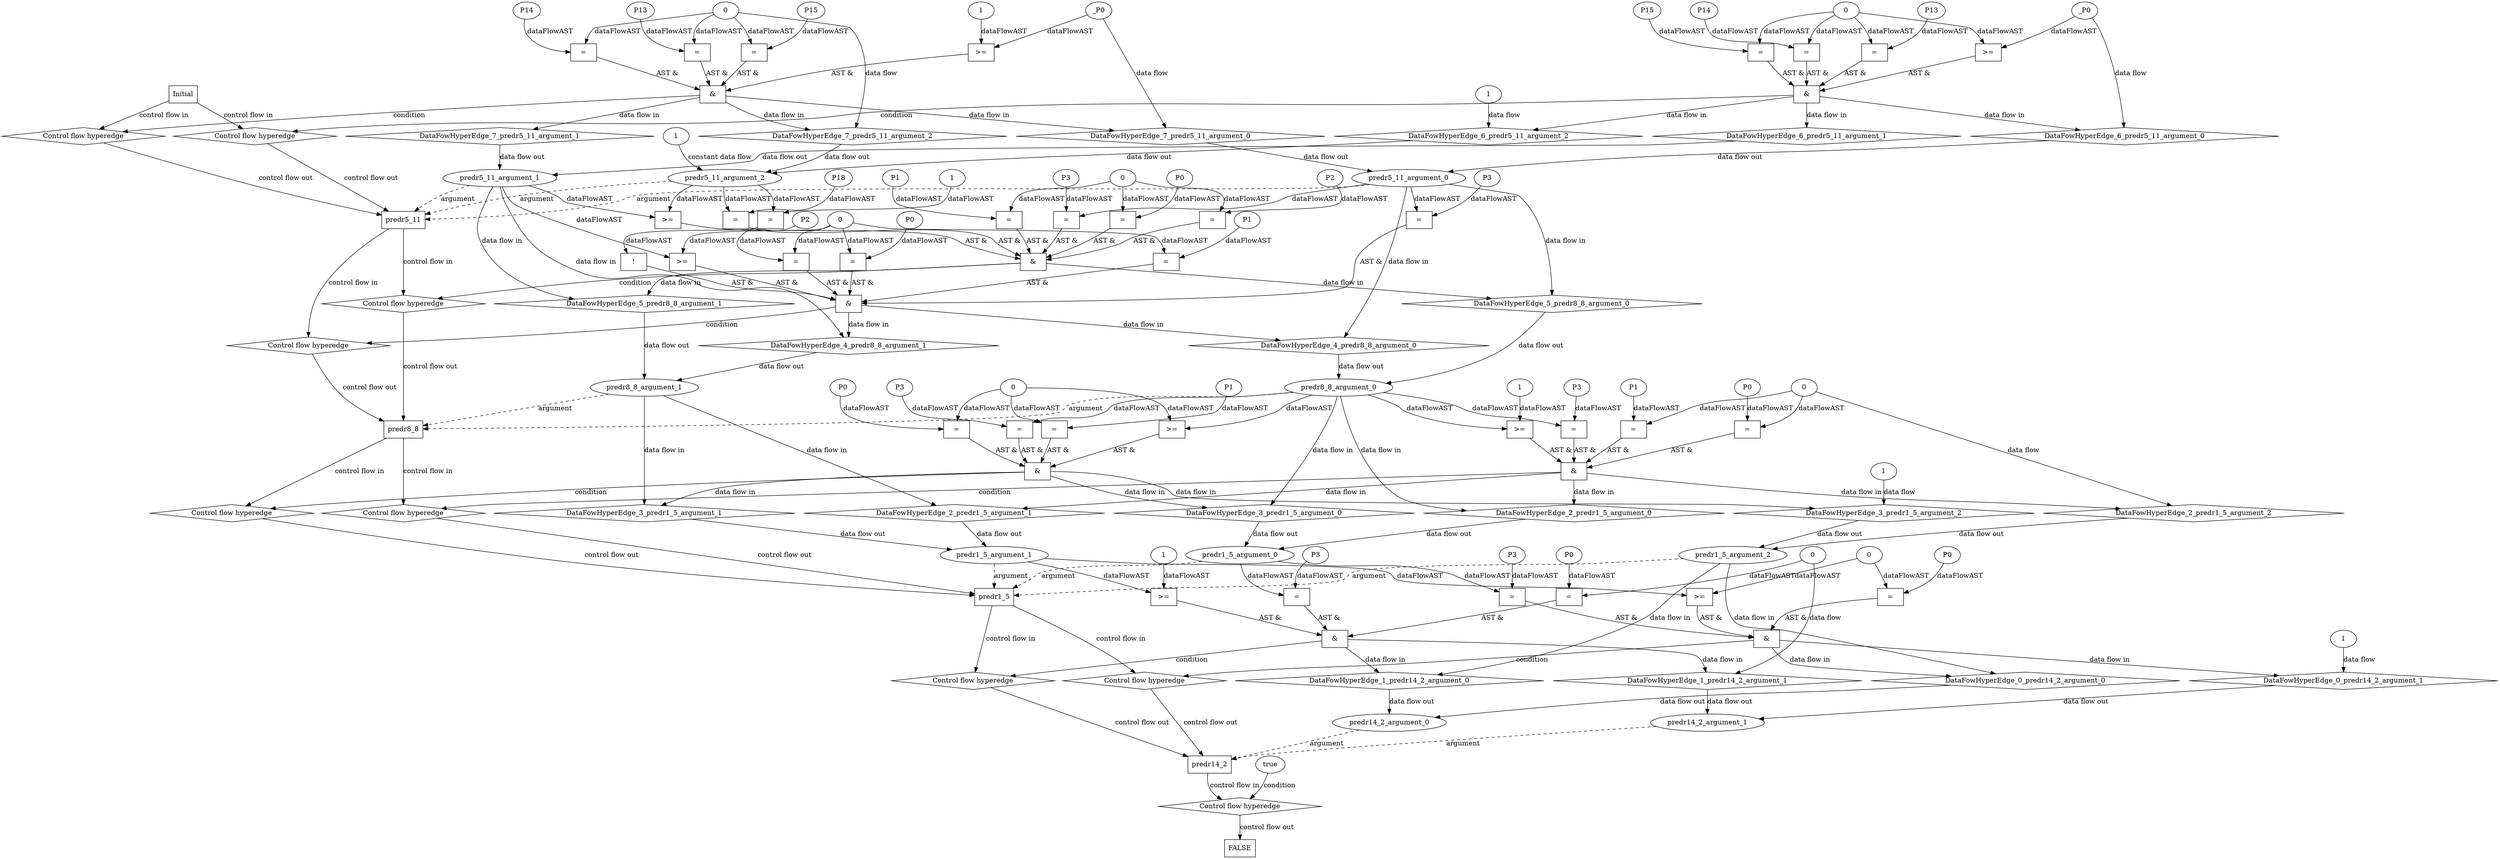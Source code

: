 digraph dag {
"predr14_2" [label="predr14_2" nodeName="predr14_2" class=cfn  shape="rect"];
"predr1_5" [label="predr1_5" nodeName="predr1_5" class=cfn  shape="rect"];
"predr5_11" [label="predr5_11" nodeName="predr5_11" class=cfn  shape="rect"];
"predr8_8" [label="predr8_8" nodeName="predr8_8" class=cfn  shape="rect"];
FALSE [label="FALSE" nodeName=FALSE class=cfn  shape="rect"];
Initial [label="Initial" nodeName=Initial class=cfn  shape="rect"];
ControlFowHyperEdge_0 [label="Control flow hyperedge" nodeName=ControlFowHyperEdge_0 class=controlFlowHyperEdge shape="diamond"];
"predr1_5" -> ControlFowHyperEdge_0 [label="control flow in"]
ControlFowHyperEdge_0 -> "predr14_2" [label="control flow out"]
ControlFowHyperEdge_1 [label="Control flow hyperedge" nodeName=ControlFowHyperEdge_1 class=controlFlowHyperEdge shape="diamond"];
"predr1_5" -> ControlFowHyperEdge_1 [label="control flow in"]
ControlFowHyperEdge_1 -> "predr14_2" [label="control flow out"]
ControlFowHyperEdge_2 [label="Control flow hyperedge" nodeName=ControlFowHyperEdge_2 class=controlFlowHyperEdge shape="diamond"];
"predr8_8" -> ControlFowHyperEdge_2 [label="control flow in"]
ControlFowHyperEdge_2 -> "predr1_5" [label="control flow out"]
ControlFowHyperEdge_3 [label="Control flow hyperedge" nodeName=ControlFowHyperEdge_3 class=controlFlowHyperEdge shape="diamond"];
"predr8_8" -> ControlFowHyperEdge_3 [label="control flow in"]
ControlFowHyperEdge_3 -> "predr1_5" [label="control flow out"]
ControlFowHyperEdge_4 [label="Control flow hyperedge" nodeName=ControlFowHyperEdge_4 class=controlFlowHyperEdge shape="diamond"];
"predr5_11" -> ControlFowHyperEdge_4 [label="control flow in"]
ControlFowHyperEdge_4 -> "predr8_8" [label="control flow out"]
ControlFowHyperEdge_5 [label="Control flow hyperedge" nodeName=ControlFowHyperEdge_5 class=controlFlowHyperEdge shape="diamond"];
"predr5_11" -> ControlFowHyperEdge_5 [label="control flow in"]
ControlFowHyperEdge_5 -> "predr8_8" [label="control flow out"]
ControlFowHyperEdge_6 [label="Control flow hyperedge" nodeName=ControlFowHyperEdge_6 class=controlFlowHyperEdge shape="diamond"];
"Initial" -> ControlFowHyperEdge_6 [label="control flow in"]
ControlFowHyperEdge_6 -> "predr5_11" [label="control flow out"]
ControlFowHyperEdge_7 [label="Control flow hyperedge" nodeName=ControlFowHyperEdge_7 class=controlFlowHyperEdge shape="diamond"];
"Initial" -> ControlFowHyperEdge_7 [label="control flow in"]
ControlFowHyperEdge_7 -> "predr5_11" [label="control flow out"]
ControlFowHyperEdge_8 [label="Control flow hyperedge" nodeName=ControlFowHyperEdge_8 class=controlFlowHyperEdge shape="diamond"];
"predr14_2" -> ControlFowHyperEdge_8 [label="control flow in"]
ControlFowHyperEdge_8 -> "FALSE" [label="control flow out"]
"predr14_2_argument_0" [label="predr14_2_argument_0" nodeName=argument0 class=argument  head="predr14_2" shape="oval"];
"predr14_2_argument_0" -> "predr14_2"[label="argument" style="dashed"]
"predr14_2_argument_1" [label="predr14_2_argument_1" nodeName=argument1 class=argument  head="predr14_2" shape="oval"];
"predr14_2_argument_1" -> "predr14_2"[label="argument" style="dashed"]
"predr1_5_argument_0" [label="predr1_5_argument_0" nodeName=argument0 class=argument  head="predr1_5" shape="oval"];
"predr1_5_argument_0" -> "predr1_5"[label="argument" style="dashed"]
"predr1_5_argument_1" [label="predr1_5_argument_1" nodeName=argument1 class=argument  head="predr1_5" shape="oval"];
"predr1_5_argument_1" -> "predr1_5"[label="argument" style="dashed"]
"predr1_5_argument_2" [label="predr1_5_argument_2" nodeName=argument2 class=argument  head="predr1_5" shape="oval"];
"predr1_5_argument_2" -> "predr1_5"[label="argument" style="dashed"]
"predr8_8_argument_0" [label="predr8_8_argument_0" nodeName=argument0 class=argument  head="predr8_8" shape="oval"];
"predr8_8_argument_0" -> "predr8_8"[label="argument" style="dashed"]
"predr8_8_argument_1" [label="predr8_8_argument_1" nodeName=argument1 class=argument  head="predr8_8" shape="oval"];
"predr8_8_argument_1" -> "predr8_8"[label="argument" style="dashed"]
"predr5_11_argument_0" [label="predr5_11_argument_0" nodeName=argument0 class=argument  head="predr5_11" shape="oval"];
"predr5_11_argument_0" -> "predr5_11"[label="argument" style="dashed"]
"predr5_11_argument_1" [label="predr5_11_argument_1" nodeName=argument1 class=argument  head="predr5_11" shape="oval"];
"predr5_11_argument_1" -> "predr5_11"[label="argument" style="dashed"]
"predr5_11_argument_2" [label="predr5_11_argument_2" nodeName=argument2 class=argument  head="predr5_11" shape="oval"];
"predr5_11_argument_2" -> "predr5_11"[label="argument" style="dashed"]

"xxxpredr14_2___predr1_5_0xxx_and" [label="&" nodeName="xxxpredr14_2___predr1_5_0xxx_and" class=Operator shape="rect"];
"xxxpredr14_2___predr1_5_0xxxguard_0_node_0" [label=">=" nodeName="xxxpredr14_2___predr1_5_0xxxguard_0_node_0" class=Operator  shape="rect"];
"xxxpredr14_2___predr1_5_0xxxguard_0_node_1" [label="0" nodeName="xxxpredr14_2___predr1_5_0xxxguard_0_node_1" class=Literal ];
"xxxpredr14_2___predr1_5_0xxxguard_0_node_1" -> "xxxpredr14_2___predr1_5_0xxxguard_0_node_0"[label="dataFlowAST"]
"predr1_5_argument_1" -> "xxxpredr14_2___predr1_5_0xxxguard_0_node_0"[label="dataFlowAST"]

"xxxpredr14_2___predr1_5_0xxxguard_0_node_0" -> "xxxpredr14_2___predr1_5_0xxx_and" [label="AST &"];
"xxxpredr14_2___predr1_5_0xxxguard1_node_0" [label="=" nodeName="xxxpredr14_2___predr1_5_0xxxguard1_node_0" class=Operator  shape="rect"];
"xxxpredr14_2___predr1_5_0xxxguard1_node_1" [label="P3" nodeName="xxxpredr14_2___predr1_5_0xxxguard1_node_1" class=Constant ];
"xxxpredr14_2___predr1_5_0xxxguard1_node_1" -> "xxxpredr14_2___predr1_5_0xxxguard1_node_0"[label="dataFlowAST"]
"predr1_5_argument_0" -> "xxxpredr14_2___predr1_5_0xxxguard1_node_0"[label="dataFlowAST"]

"xxxpredr14_2___predr1_5_0xxxguard1_node_0" -> "xxxpredr14_2___predr1_5_0xxx_and" [label="AST &"];
"xxxpredr14_2___predr1_5_0xxxguard2_node_0" [label="=" nodeName="xxxpredr14_2___predr1_5_0xxxguard2_node_0" class=Operator  shape="rect"];
"xxxpredr14_2___predr1_5_0xxxguard2_node_1" [label="P0" nodeName="xxxpredr14_2___predr1_5_0xxxguard2_node_1" class=Constant ];
"xxxpredr14_2___predr1_5_0xxxguard2_node_1" -> "xxxpredr14_2___predr1_5_0xxxguard2_node_0"[label="dataFlowAST"]
"xxxpredr14_2___predr1_5_0xxxguard_0_node_1" -> "xxxpredr14_2___predr1_5_0xxxguard2_node_0"[label="dataFlowAST"]

"xxxpredr14_2___predr1_5_0xxxguard2_node_0" -> "xxxpredr14_2___predr1_5_0xxx_and" [label="AST &"];
"xxxpredr14_2___predr1_5_0xxx_and" -> "ControlFowHyperEdge_0" [label="condition"];
"xxxpredr14_2___predr1_5_0xxxdataFlow_0_node_0" [label="1" nodeName="xxxpredr14_2___predr1_5_0xxxdataFlow_0_node_0" class=Literal ];

"xxxpredr14_2___predr1_5_0xxxdataFlow_0_node_0" -> "DataFowHyperEdge_0_predr14_2_argument_1" [label="data flow"];
"xxxpredr14_2___predr1_5_1xxx_and" [label="&" nodeName="xxxpredr14_2___predr1_5_1xxx_and" class=Operator shape="rect"];
"xxxpredr14_2___predr1_5_1xxxguard_0_node_0" [label=">=" nodeName="xxxpredr14_2___predr1_5_1xxxguard_0_node_0" class=Operator  shape="rect"];
"xxxpredr14_2___predr1_5_1xxxguard_0_node_2" [label="1" nodeName="xxxpredr14_2___predr1_5_1xxxguard_0_node_2" class=Literal ];
"predr1_5_argument_1" -> "xxxpredr14_2___predr1_5_1xxxguard_0_node_0"[label="dataFlowAST"]
"xxxpredr14_2___predr1_5_1xxxguard_0_node_2" -> "xxxpredr14_2___predr1_5_1xxxguard_0_node_0"[label="dataFlowAST"]

"xxxpredr14_2___predr1_5_1xxxguard_0_node_0" -> "xxxpredr14_2___predr1_5_1xxx_and" [label="AST &"];
"xxxpredr14_2___predr1_5_1xxxguard1_node_0" [label="=" nodeName="xxxpredr14_2___predr1_5_1xxxguard1_node_0" class=Operator  shape="rect"];
"xxxpredr14_2___predr1_5_1xxxguard1_node_1" [label="P3" nodeName="xxxpredr14_2___predr1_5_1xxxguard1_node_1" class=Constant ];
"xxxpredr14_2___predr1_5_1xxxguard1_node_1" -> "xxxpredr14_2___predr1_5_1xxxguard1_node_0"[label="dataFlowAST"]
"predr1_5_argument_0" -> "xxxpredr14_2___predr1_5_1xxxguard1_node_0"[label="dataFlowAST"]

"xxxpredr14_2___predr1_5_1xxxguard1_node_0" -> "xxxpredr14_2___predr1_5_1xxx_and" [label="AST &"];
"xxxpredr14_2___predr1_5_1xxxguard2_node_0" [label="=" nodeName="xxxpredr14_2___predr1_5_1xxxguard2_node_0" class=Operator  shape="rect"];
"xxxpredr14_2___predr1_5_1xxxguard2_node_1" [label="P0" nodeName="xxxpredr14_2___predr1_5_1xxxguard2_node_1" class=Constant ];
"xxxpredr14_2___predr1_5_1xxxguard2_node_1" -> "xxxpredr14_2___predr1_5_1xxxguard2_node_0"[label="dataFlowAST"]
"xxxpredr14_2___predr1_5_1xxxdataFlow_0_node_0" -> "xxxpredr14_2___predr1_5_1xxxguard2_node_0"[label="dataFlowAST"]

"xxxpredr14_2___predr1_5_1xxxguard2_node_0" -> "xxxpredr14_2___predr1_5_1xxx_and" [label="AST &"];
"xxxpredr14_2___predr1_5_1xxx_and" -> "ControlFowHyperEdge_1" [label="condition"];
"xxxpredr14_2___predr1_5_1xxxdataFlow_0_node_0" [label="0" nodeName="xxxpredr14_2___predr1_5_1xxxdataFlow_0_node_0" class=Literal ];

"xxxpredr14_2___predr1_5_1xxxdataFlow_0_node_0" -> "DataFowHyperEdge_1_predr14_2_argument_1" [label="data flow"];
"xxxpredr1_5___predr8_8_2xxx_and" [label="&" nodeName="xxxpredr1_5___predr8_8_2xxx_and" class=Operator shape="rect"];
"xxxpredr1_5___predr8_8_2xxxguard_0_node_0" [label=">=" nodeName="xxxpredr1_5___predr8_8_2xxxguard_0_node_0" class=Operator  shape="rect"];
"xxxpredr1_5___predr8_8_2xxxguard_0_node_2" [label="1" nodeName="xxxpredr1_5___predr8_8_2xxxguard_0_node_2" class=Literal ];
"predr8_8_argument_0" -> "xxxpredr1_5___predr8_8_2xxxguard_0_node_0"[label="dataFlowAST"]
"xxxpredr1_5___predr8_8_2xxxguard_0_node_2" -> "xxxpredr1_5___predr8_8_2xxxguard_0_node_0"[label="dataFlowAST"]

"xxxpredr1_5___predr8_8_2xxxguard_0_node_0" -> "xxxpredr1_5___predr8_8_2xxx_and" [label="AST &"];
"xxxpredr1_5___predr8_8_2xxxguard1_node_0" [label="=" nodeName="xxxpredr1_5___predr8_8_2xxxguard1_node_0" class=Operator  shape="rect"];
"xxxpredr1_5___predr8_8_2xxxguard1_node_1" [label="P3" nodeName="xxxpredr1_5___predr8_8_2xxxguard1_node_1" class=Constant ];
"xxxpredr1_5___predr8_8_2xxxguard1_node_1" -> "xxxpredr1_5___predr8_8_2xxxguard1_node_0"[label="dataFlowAST"]
"predr8_8_argument_0" -> "xxxpredr1_5___predr8_8_2xxxguard1_node_0"[label="dataFlowAST"]

"xxxpredr1_5___predr8_8_2xxxguard1_node_0" -> "xxxpredr1_5___predr8_8_2xxx_and" [label="AST &"];
"xxxpredr1_5___predr8_8_2xxxguard2_node_0" [label="=" nodeName="xxxpredr1_5___predr8_8_2xxxguard2_node_0" class=Operator  shape="rect"];
"xxxpredr1_5___predr8_8_2xxxguard2_node_1" [label="P1" nodeName="xxxpredr1_5___predr8_8_2xxxguard2_node_1" class=Constant ];
"xxxpredr1_5___predr8_8_2xxxguard2_node_1" -> "xxxpredr1_5___predr8_8_2xxxguard2_node_0"[label="dataFlowAST"]
"xxxpredr1_5___predr8_8_2xxxdataFlow_0_node_0" -> "xxxpredr1_5___predr8_8_2xxxguard2_node_0"[label="dataFlowAST"]

"xxxpredr1_5___predr8_8_2xxxguard2_node_0" -> "xxxpredr1_5___predr8_8_2xxx_and" [label="AST &"];
"xxxpredr1_5___predr8_8_2xxxguard3_node_0" [label="=" nodeName="xxxpredr1_5___predr8_8_2xxxguard3_node_0" class=Operator  shape="rect"];
"xxxpredr1_5___predr8_8_2xxxguard3_node_1" [label="P0" nodeName="xxxpredr1_5___predr8_8_2xxxguard3_node_1" class=Constant ];
"xxxpredr1_5___predr8_8_2xxxguard3_node_1" -> "xxxpredr1_5___predr8_8_2xxxguard3_node_0"[label="dataFlowAST"]
"xxxpredr1_5___predr8_8_2xxxdataFlow_0_node_0" -> "xxxpredr1_5___predr8_8_2xxxguard3_node_0"[label="dataFlowAST"]

"xxxpredr1_5___predr8_8_2xxxguard3_node_0" -> "xxxpredr1_5___predr8_8_2xxx_and" [label="AST &"];
"xxxpredr1_5___predr8_8_2xxx_and" -> "ControlFowHyperEdge_2" [label="condition"];
"xxxpredr1_5___predr8_8_2xxxdataFlow_0_node_0" [label="0" nodeName="xxxpredr1_5___predr8_8_2xxxdataFlow_0_node_0" class=Literal ];

"xxxpredr1_5___predr8_8_2xxxdataFlow_0_node_0" -> "DataFowHyperEdge_2_predr1_5_argument_2" [label="data flow"];
"xxxpredr1_5___predr8_8_3xxx_and" [label="&" nodeName="xxxpredr1_5___predr8_8_3xxx_and" class=Operator shape="rect"];
"xxxpredr1_5___predr8_8_3xxxguard_0_node_0" [label=">=" nodeName="xxxpredr1_5___predr8_8_3xxxguard_0_node_0" class=Operator  shape="rect"];
"xxxpredr1_5___predr8_8_3xxxguard_0_node_1" [label="0" nodeName="xxxpredr1_5___predr8_8_3xxxguard_0_node_1" class=Literal ];
"xxxpredr1_5___predr8_8_3xxxguard_0_node_1" -> "xxxpredr1_5___predr8_8_3xxxguard_0_node_0"[label="dataFlowAST"]
"predr8_8_argument_0" -> "xxxpredr1_5___predr8_8_3xxxguard_0_node_0"[label="dataFlowAST"]

"xxxpredr1_5___predr8_8_3xxxguard_0_node_0" -> "xxxpredr1_5___predr8_8_3xxx_and" [label="AST &"];
"xxxpredr1_5___predr8_8_3xxxguard1_node_0" [label="=" nodeName="xxxpredr1_5___predr8_8_3xxxguard1_node_0" class=Operator  shape="rect"];
"xxxpredr1_5___predr8_8_3xxxguard1_node_1" [label="P3" nodeName="xxxpredr1_5___predr8_8_3xxxguard1_node_1" class=Constant ];
"xxxpredr1_5___predr8_8_3xxxguard1_node_1" -> "xxxpredr1_5___predr8_8_3xxxguard1_node_0"[label="dataFlowAST"]
"predr8_8_argument_0" -> "xxxpredr1_5___predr8_8_3xxxguard1_node_0"[label="dataFlowAST"]

"xxxpredr1_5___predr8_8_3xxxguard1_node_0" -> "xxxpredr1_5___predr8_8_3xxx_and" [label="AST &"];
"xxxpredr1_5___predr8_8_3xxxguard2_node_0" [label="=" nodeName="xxxpredr1_5___predr8_8_3xxxguard2_node_0" class=Operator  shape="rect"];
"xxxpredr1_5___predr8_8_3xxxguard2_node_1" [label="P1" nodeName="xxxpredr1_5___predr8_8_3xxxguard2_node_1" class=Constant ];
"xxxpredr1_5___predr8_8_3xxxguard2_node_1" -> "xxxpredr1_5___predr8_8_3xxxguard2_node_0"[label="dataFlowAST"]
"xxxpredr1_5___predr8_8_3xxxguard_0_node_1" -> "xxxpredr1_5___predr8_8_3xxxguard2_node_0"[label="dataFlowAST"]

"xxxpredr1_5___predr8_8_3xxxguard2_node_0" -> "xxxpredr1_5___predr8_8_3xxx_and" [label="AST &"];
"xxxpredr1_5___predr8_8_3xxxguard3_node_0" [label="=" nodeName="xxxpredr1_5___predr8_8_3xxxguard3_node_0" class=Operator  shape="rect"];
"xxxpredr1_5___predr8_8_3xxxguard3_node_1" [label="P0" nodeName="xxxpredr1_5___predr8_8_3xxxguard3_node_1" class=Constant ];
"xxxpredr1_5___predr8_8_3xxxguard3_node_1" -> "xxxpredr1_5___predr8_8_3xxxguard3_node_0"[label="dataFlowAST"]
"xxxpredr1_5___predr8_8_3xxxguard_0_node_1" -> "xxxpredr1_5___predr8_8_3xxxguard3_node_0"[label="dataFlowAST"]

"xxxpredr1_5___predr8_8_3xxxguard3_node_0" -> "xxxpredr1_5___predr8_8_3xxx_and" [label="AST &"];
"xxxpredr1_5___predr8_8_3xxx_and" -> "ControlFowHyperEdge_3" [label="condition"];
"xxxpredr1_5___predr8_8_3xxxdataFlow_0_node_0" [label="1" nodeName="xxxpredr1_5___predr8_8_3xxxdataFlow_0_node_0" class=Literal ];

"xxxpredr1_5___predr8_8_3xxxdataFlow_0_node_0" -> "DataFowHyperEdge_3_predr1_5_argument_2" [label="data flow"];
"xxxpredr8_8___predr5_11_4xxx_and" [label="&" nodeName="xxxpredr8_8___predr5_11_4xxx_and" class=Operator shape="rect"];
"xxxpredr8_8___predr5_11_4xxxguard5_node_0" [label="=" nodeName="xxxpredr8_8___predr5_11_4xxxguard5_node_0" class=Operator  shape="rect"];
"xxxpredr8_8___predr5_11_4xxxguard5_node_1" [label="P3" nodeName="xxxpredr8_8___predr5_11_4xxxguard5_node_1" class=Constant ];
"xxxpredr8_8___predr5_11_4xxxguard5_node_1" -> "xxxpredr8_8___predr5_11_4xxxguard5_node_0"[label="dataFlowAST"]
"predr5_11_argument_0" -> "xxxpredr8_8___predr5_11_4xxxguard5_node_0"[label="dataFlowAST"]

"xxxpredr8_8___predr5_11_4xxxguard5_node_0" -> "xxxpredr8_8___predr5_11_4xxx_and" [label="AST &"];
"xxxpredr8_8___predr5_11_4xxxguard2_node_0" [label="=" nodeName="xxxpredr8_8___predr5_11_4xxxguard2_node_0" class=Operator  shape="rect"];
"xxxpredr8_8___predr5_11_4xxxguard2_node_1" [label="P2" nodeName="xxxpredr8_8___predr5_11_4xxxguard2_node_1" class=Constant ];
"xxxpredr8_8___predr5_11_4xxxguard2_node_1" -> "xxxpredr8_8___predr5_11_4xxxguard2_node_0"[label="dataFlowAST"]
"xxxpredr8_8___predr5_11_4xxxguard_0_node_2" -> "xxxpredr8_8___predr5_11_4xxxguard2_node_0"[label="dataFlowAST"]

"xxxpredr8_8___predr5_11_4xxxguard2_node_0" -> "xxxpredr8_8___predr5_11_4xxx_and" [label="AST &"];
"xxxpredr8_8___predr5_11_4xxxguard3_node_0" [label="!" nodeName="xxxpredr8_8___predr5_11_4xxxguard3_node_0" class=Operator shape="rect"];
"xxxpredr8_8___predr5_11_4xxxguard3_node_1" [label="=" nodeName="xxxpredr8_8___predr5_11_4xxxguard3_node_1" class=Operator  shape="rect"];
"xxxpredr8_8___predr5_11_4xxxguard3_node_2" [label="1" nodeName="xxxpredr8_8___predr5_11_4xxxguard3_node_2" class=Literal ];
"xxxpredr8_8___predr5_11_4xxxguard3_node_1" -> "xxxpredr8_8___predr5_11_4xxxguard3_node_0"[label="dataFlowAST"]
"xxxpredr8_8___predr5_11_4xxxguard3_node_2" -> "xxxpredr8_8___predr5_11_4xxxguard3_node_1"[label="dataFlowAST"]
"predr5_11_argument_2" -> "xxxpredr8_8___predr5_11_4xxxguard3_node_1"[label="dataFlowAST"]

"xxxpredr8_8___predr5_11_4xxxguard3_node_0" -> "xxxpredr8_8___predr5_11_4xxx_and" [label="AST &"];
"xxxpredr8_8___predr5_11_4xxxguard1_node_0" [label="=" nodeName="xxxpredr8_8___predr5_11_4xxxguard1_node_0" class=Operator  shape="rect"];
"xxxpredr8_8___predr5_11_4xxxguard1_node_1" [label="P0" nodeName="xxxpredr8_8___predr5_11_4xxxguard1_node_1" class=Constant ];
"xxxpredr8_8___predr5_11_4xxxguard1_node_1" -> "xxxpredr8_8___predr5_11_4xxxguard1_node_0"[label="dataFlowAST"]
"xxxpredr8_8___predr5_11_4xxxguard_0_node_2" -> "xxxpredr8_8___predr5_11_4xxxguard1_node_0"[label="dataFlowAST"]

"xxxpredr8_8___predr5_11_4xxxguard1_node_0" -> "xxxpredr8_8___predr5_11_4xxx_and" [label="AST &"];
"xxxpredr8_8___predr5_11_4xxxguard_0_node_0" [label="=" nodeName="xxxpredr8_8___predr5_11_4xxxguard_0_node_0" class=Operator  shape="rect"];
"xxxpredr8_8___predr5_11_4xxxguard_0_node_1" [label="P1" nodeName="xxxpredr8_8___predr5_11_4xxxguard_0_node_1" class=Constant ];
"xxxpredr8_8___predr5_11_4xxxguard_0_node_2" [label="0" nodeName="xxxpredr8_8___predr5_11_4xxxguard_0_node_2" class=Literal ];
"xxxpredr8_8___predr5_11_4xxxguard_0_node_1" -> "xxxpredr8_8___predr5_11_4xxxguard_0_node_0"[label="dataFlowAST"]
"xxxpredr8_8___predr5_11_4xxxguard_0_node_2" -> "xxxpredr8_8___predr5_11_4xxxguard_0_node_0"[label="dataFlowAST"]

"xxxpredr8_8___predr5_11_4xxxguard_0_node_0" -> "xxxpredr8_8___predr5_11_4xxx_and" [label="AST &"];
"xxxpredr8_8___predr5_11_4xxxguard4_node_0" [label=">=" nodeName="xxxpredr8_8___predr5_11_4xxxguard4_node_0" class=Operator  shape="rect"];
"xxxpredr8_8___predr5_11_4xxxguard_0_node_2" -> "xxxpredr8_8___predr5_11_4xxxguard4_node_0"[label="dataFlowAST"]
"predr5_11_argument_1" -> "xxxpredr8_8___predr5_11_4xxxguard4_node_0"[label="dataFlowAST"]

"xxxpredr8_8___predr5_11_4xxxguard4_node_0" -> "xxxpredr8_8___predr5_11_4xxx_and" [label="AST &"];
"xxxpredr8_8___predr5_11_4xxx_and" -> "ControlFowHyperEdge_4" [label="condition"];
"xxxpredr8_8___predr5_11_5xxx_and" [label="&" nodeName="xxxpredr8_8___predr5_11_5xxx_and" class=Operator shape="rect"];
"xxxpredr8_8___predr5_11_5xxxguard1_node_0" [label="=" nodeName="xxxpredr8_8___predr5_11_5xxxguard1_node_0" class=Operator  shape="rect"];
"xxxpredr8_8___predr5_11_5xxxguard1_node_1" [label="P0" nodeName="xxxpredr8_8___predr5_11_5xxxguard1_node_1" class=Constant ];
"xxxpredr8_8___predr5_11_5xxxguard1_node_1" -> "xxxpredr8_8___predr5_11_5xxxguard1_node_0"[label="dataFlowAST"]
"xxxpredr8_8___predr5_11_5xxxguard_0_node_2" -> "xxxpredr8_8___predr5_11_5xxxguard1_node_0"[label="dataFlowAST"]

"xxxpredr8_8___predr5_11_5xxxguard1_node_0" -> "xxxpredr8_8___predr5_11_5xxx_and" [label="AST &"];
"xxxpredr8_8___predr5_11_5xxxguard5_node_0" [label="=" nodeName="xxxpredr8_8___predr5_11_5xxxguard5_node_0" class=Operator  shape="rect"];
"xxxpredr8_8___predr5_11_5xxxguard5_node_1" [label="P3" nodeName="xxxpredr8_8___predr5_11_5xxxguard5_node_1" class=Constant ];
"xxxpredr8_8___predr5_11_5xxxguard5_node_1" -> "xxxpredr8_8___predr5_11_5xxxguard5_node_0"[label="dataFlowAST"]
"predr5_11_argument_0" -> "xxxpredr8_8___predr5_11_5xxxguard5_node_0"[label="dataFlowAST"]

"xxxpredr8_8___predr5_11_5xxxguard5_node_0" -> "xxxpredr8_8___predr5_11_5xxx_and" [label="AST &"];
"xxxpredr8_8___predr5_11_5xxxguard4_node_0" [label="=" nodeName="xxxpredr8_8___predr5_11_5xxxguard4_node_0" class=Operator  shape="rect"];
"xxxpredr8_8___predr5_11_5xxxguard4_node_2" [label="P18" nodeName="xxxpredr8_8___predr5_11_5xxxguard4_node_2" class=Constant ];
"predr5_11_argument_2" -> "xxxpredr8_8___predr5_11_5xxxguard4_node_0"[label="dataFlowAST"]
"xxxpredr8_8___predr5_11_5xxxguard4_node_2" -> "xxxpredr8_8___predr5_11_5xxxguard4_node_0"[label="dataFlowAST"]

"xxxpredr8_8___predr5_11_5xxxguard4_node_0" -> "xxxpredr8_8___predr5_11_5xxx_and" [label="AST &"];
"xxxpredr8_8___predr5_11_5xxxguard_0_node_0" [label="=" nodeName="xxxpredr8_8___predr5_11_5xxxguard_0_node_0" class=Operator  shape="rect"];
"xxxpredr8_8___predr5_11_5xxxguard_0_node_1" [label="P1" nodeName="xxxpredr8_8___predr5_11_5xxxguard_0_node_1" class=Constant ];
"xxxpredr8_8___predr5_11_5xxxguard_0_node_2" [label="0" nodeName="xxxpredr8_8___predr5_11_5xxxguard_0_node_2" class=Literal ];
"xxxpredr8_8___predr5_11_5xxxguard_0_node_1" -> "xxxpredr8_8___predr5_11_5xxxguard_0_node_0"[label="dataFlowAST"]
"xxxpredr8_8___predr5_11_5xxxguard_0_node_2" -> "xxxpredr8_8___predr5_11_5xxxguard_0_node_0"[label="dataFlowAST"]

"xxxpredr8_8___predr5_11_5xxxguard_0_node_0" -> "xxxpredr8_8___predr5_11_5xxx_and" [label="AST &"];
"xxxpredr8_8___predr5_11_5xxxguard2_node_0" [label="=" nodeName="xxxpredr8_8___predr5_11_5xxxguard2_node_0" class=Operator  shape="rect"];
"xxxpredr8_8___predr5_11_5xxxguard2_node_1" [label="P2" nodeName="xxxpredr8_8___predr5_11_5xxxguard2_node_1" class=Constant ];
"xxxpredr8_8___predr5_11_5xxxguard2_node_1" -> "xxxpredr8_8___predr5_11_5xxxguard2_node_0"[label="dataFlowAST"]
"xxxpredr8_8___predr5_11_5xxxguard_0_node_2" -> "xxxpredr8_8___predr5_11_5xxxguard2_node_0"[label="dataFlowAST"]

"xxxpredr8_8___predr5_11_5xxxguard2_node_0" -> "xxxpredr8_8___predr5_11_5xxx_and" [label="AST &"];
"xxxpredr8_8___predr5_11_5xxxguard3_node_0" [label=">=" nodeName="xxxpredr8_8___predr5_11_5xxxguard3_node_0" class=Operator  shape="rect"];
"predr5_11_argument_1" -> "xxxpredr8_8___predr5_11_5xxxguard3_node_0"[label="dataFlowAST"]
"predr5_11_argument_2" -> "xxxpredr8_8___predr5_11_5xxxguard3_node_0"[label="dataFlowAST"]

"xxxpredr8_8___predr5_11_5xxxguard3_node_0" -> "xxxpredr8_8___predr5_11_5xxx_and" [label="AST &"];
"xxxpredr8_8___predr5_11_5xxx_and" -> "ControlFowHyperEdge_5" [label="condition"];
"xxxpredr5_11___Initial_6xxx_and" [label="&" nodeName="xxxpredr5_11___Initial_6xxx_and" class=Operator shape="rect"];
"xxxpredr5_11___Initial_6xxxguard_0_node_0" [label=">=" nodeName="xxxpredr5_11___Initial_6xxxguard_0_node_0" class=Operator  shape="rect"];
"xxxpredr5_11___Initial_6xxxguard_0_node_1" [label="0" nodeName="xxxpredr5_11___Initial_6xxxguard_0_node_1" class=Literal ];
"xxxpredr5_11___Initial_6xxxguard_0_node_1" -> "xxxpredr5_11___Initial_6xxxguard_0_node_0"[label="dataFlowAST"]
"xxxpredr5_11___Initial_6xxxdataFlow_0_node_0" -> "xxxpredr5_11___Initial_6xxxguard_0_node_0"[label="dataFlowAST"]

"xxxpredr5_11___Initial_6xxxguard_0_node_0" -> "xxxpredr5_11___Initial_6xxx_and" [label="AST &"];
"xxxpredr5_11___Initial_6xxxguard1_node_0" [label="=" nodeName="xxxpredr5_11___Initial_6xxxguard1_node_0" class=Operator  shape="rect"];
"xxxpredr5_11___Initial_6xxxguard1_node_2" [label="P15" nodeName="xxxpredr5_11___Initial_6xxxguard1_node_2" class=Constant ];
"xxxpredr5_11___Initial_6xxxguard_0_node_1" -> "xxxpredr5_11___Initial_6xxxguard1_node_0"[label="dataFlowAST"]
"xxxpredr5_11___Initial_6xxxguard1_node_2" -> "xxxpredr5_11___Initial_6xxxguard1_node_0"[label="dataFlowAST"]

"xxxpredr5_11___Initial_6xxxguard1_node_0" -> "xxxpredr5_11___Initial_6xxx_and" [label="AST &"];
"xxxpredr5_11___Initial_6xxxguard2_node_0" [label="=" nodeName="xxxpredr5_11___Initial_6xxxguard2_node_0" class=Operator  shape="rect"];
"xxxpredr5_11___Initial_6xxxguard2_node_2" [label="P14" nodeName="xxxpredr5_11___Initial_6xxxguard2_node_2" class=Constant ];
"xxxpredr5_11___Initial_6xxxguard_0_node_1" -> "xxxpredr5_11___Initial_6xxxguard2_node_0"[label="dataFlowAST"]
"xxxpredr5_11___Initial_6xxxguard2_node_2" -> "xxxpredr5_11___Initial_6xxxguard2_node_0"[label="dataFlowAST"]

"xxxpredr5_11___Initial_6xxxguard2_node_0" -> "xxxpredr5_11___Initial_6xxx_and" [label="AST &"];
"xxxpredr5_11___Initial_6xxxguard3_node_0" [label="=" nodeName="xxxpredr5_11___Initial_6xxxguard3_node_0" class=Operator  shape="rect"];
"xxxpredr5_11___Initial_6xxxguard3_node_2" [label="P13" nodeName="xxxpredr5_11___Initial_6xxxguard3_node_2" class=Constant ];
"xxxpredr5_11___Initial_6xxxguard_0_node_1" -> "xxxpredr5_11___Initial_6xxxguard3_node_0"[label="dataFlowAST"]
"xxxpredr5_11___Initial_6xxxguard3_node_2" -> "xxxpredr5_11___Initial_6xxxguard3_node_0"[label="dataFlowAST"]

"xxxpredr5_11___Initial_6xxxguard3_node_0" -> "xxxpredr5_11___Initial_6xxx_and" [label="AST &"];
"xxxpredr5_11___Initial_6xxx_and" -> "ControlFowHyperEdge_6" [label="condition"];
"xxxpredr5_11___Initial_6xxxdataFlow_0_node_0" [label="_P0" nodeName="xxxpredr5_11___Initial_6xxxdataFlow_0_node_0" class=Constant ];

"xxxpredr5_11___Initial_6xxxdataFlow_0_node_0" -> "DataFowHyperEdge_6_predr5_11_argument_0" [label="data flow"];
"xxxpredr5_11___Initial_6xxxdataFlow1_node_0" [label="1" nodeName="xxxpredr5_11___Initial_6xxxdataFlow1_node_0" class=Literal ];

"xxxpredr5_11___Initial_6xxxdataFlow1_node_0" -> "DataFowHyperEdge_6_predr5_11_argument_2" [label="data flow"];
"xxxpredr5_11___Initial_7xxx_and" [label="&" nodeName="xxxpredr5_11___Initial_7xxx_and" class=Operator shape="rect"];
"xxxpredr5_11___Initial_7xxxguard_0_node_0" [label=">=" nodeName="xxxpredr5_11___Initial_7xxxguard_0_node_0" class=Operator  shape="rect"];
"xxxpredr5_11___Initial_7xxxguard_0_node_2" [label="1" nodeName="xxxpredr5_11___Initial_7xxxguard_0_node_2" class=Literal ];
"xxxpredr5_11___Initial_7xxxdataFlow_0_node_0" -> "xxxpredr5_11___Initial_7xxxguard_0_node_0"[label="dataFlowAST"]
"xxxpredr5_11___Initial_7xxxguard_0_node_2" -> "xxxpredr5_11___Initial_7xxxguard_0_node_0"[label="dataFlowAST"]

"xxxpredr5_11___Initial_7xxxguard_0_node_0" -> "xxxpredr5_11___Initial_7xxx_and" [label="AST &"];
"xxxpredr5_11___Initial_7xxxguard1_node_0" [label="=" nodeName="xxxpredr5_11___Initial_7xxxguard1_node_0" class=Operator  shape="rect"];
"xxxpredr5_11___Initial_7xxxguard1_node_2" [label="P15" nodeName="xxxpredr5_11___Initial_7xxxguard1_node_2" class=Constant ];
"xxxpredr5_11___Initial_7xxxdataFlow1_node_0" -> "xxxpredr5_11___Initial_7xxxguard1_node_0"[label="dataFlowAST"]
"xxxpredr5_11___Initial_7xxxguard1_node_2" -> "xxxpredr5_11___Initial_7xxxguard1_node_0"[label="dataFlowAST"]

"xxxpredr5_11___Initial_7xxxguard1_node_0" -> "xxxpredr5_11___Initial_7xxx_and" [label="AST &"];
"xxxpredr5_11___Initial_7xxxguard2_node_0" [label="=" nodeName="xxxpredr5_11___Initial_7xxxguard2_node_0" class=Operator  shape="rect"];
"xxxpredr5_11___Initial_7xxxguard2_node_2" [label="P14" nodeName="xxxpredr5_11___Initial_7xxxguard2_node_2" class=Constant ];
"xxxpredr5_11___Initial_7xxxdataFlow1_node_0" -> "xxxpredr5_11___Initial_7xxxguard2_node_0"[label="dataFlowAST"]
"xxxpredr5_11___Initial_7xxxguard2_node_2" -> "xxxpredr5_11___Initial_7xxxguard2_node_0"[label="dataFlowAST"]

"xxxpredr5_11___Initial_7xxxguard2_node_0" -> "xxxpredr5_11___Initial_7xxx_and" [label="AST &"];
"xxxpredr5_11___Initial_7xxxguard3_node_0" [label="=" nodeName="xxxpredr5_11___Initial_7xxxguard3_node_0" class=Operator  shape="rect"];
"xxxpredr5_11___Initial_7xxxguard3_node_2" [label="P13" nodeName="xxxpredr5_11___Initial_7xxxguard3_node_2" class=Constant ];
"xxxpredr5_11___Initial_7xxxdataFlow1_node_0" -> "xxxpredr5_11___Initial_7xxxguard3_node_0"[label="dataFlowAST"]
"xxxpredr5_11___Initial_7xxxguard3_node_2" -> "xxxpredr5_11___Initial_7xxxguard3_node_0"[label="dataFlowAST"]

"xxxpredr5_11___Initial_7xxxguard3_node_0" -> "xxxpredr5_11___Initial_7xxx_and" [label="AST &"];
"xxxpredr5_11___Initial_7xxx_and" -> "ControlFowHyperEdge_7" [label="condition"];
"xxxpredr5_11___Initial_7xxxdataFlow_0_node_0" [label="_P0" nodeName="xxxpredr5_11___Initial_7xxxdataFlow_0_node_0" class=Constant ];

"xxxpredr5_11___Initial_7xxxdataFlow_0_node_0" -> "DataFowHyperEdge_7_predr5_11_argument_0" [label="data flow"];
"xxxpredr5_11___Initial_7xxxdataFlow1_node_0" [label="0" nodeName="xxxpredr5_11___Initial_7xxxdataFlow1_node_0" class=Literal ];

"xxxpredr5_11___Initial_7xxxdataFlow1_node_0" -> "DataFowHyperEdge_7_predr5_11_argument_2" [label="data flow"];
"xxxFALSE___predr14_2_8xxxguard_0_node_0" [label="true" nodeName="xxxFALSE___predr14_2_8xxxguard_0_node_0" class=BoolValue ];

"xxxFALSE___predr14_2_8xxxguard_0_node_0" -> "ControlFowHyperEdge_8" [label="condition"];
"DataFowHyperEdge_0_predr14_2_argument_0" [label="DataFowHyperEdge_0_predr14_2_argument_0" nodeName="DataFowHyperEdge_0_predr14_2_argument_0" class=DataFlowHyperedge shape="diamond"];
"DataFowHyperEdge_0_predr14_2_argument_0" -> "predr14_2_argument_0"[label="data flow out"]
"xxxpredr14_2___predr1_5_0xxx_and" -> "DataFowHyperEdge_0_predr14_2_argument_0"[label="data flow in"]
"DataFowHyperEdge_0_predr14_2_argument_1" [label="DataFowHyperEdge_0_predr14_2_argument_1" nodeName="DataFowHyperEdge_0_predr14_2_argument_1" class=DataFlowHyperedge shape="diamond"];
"DataFowHyperEdge_0_predr14_2_argument_1" -> "predr14_2_argument_1"[label="data flow out"]
"xxxpredr14_2___predr1_5_0xxx_and" -> "DataFowHyperEdge_0_predr14_2_argument_1"[label="data flow in"]
"DataFowHyperEdge_1_predr14_2_argument_0" [label="DataFowHyperEdge_1_predr14_2_argument_0" nodeName="DataFowHyperEdge_1_predr14_2_argument_0" class=DataFlowHyperedge shape="diamond"];
"DataFowHyperEdge_1_predr14_2_argument_0" -> "predr14_2_argument_0"[label="data flow out"]
"xxxpredr14_2___predr1_5_1xxx_and" -> "DataFowHyperEdge_1_predr14_2_argument_0"[label="data flow in"]
"DataFowHyperEdge_1_predr14_2_argument_1" [label="DataFowHyperEdge_1_predr14_2_argument_1" nodeName="DataFowHyperEdge_1_predr14_2_argument_1" class=DataFlowHyperedge shape="diamond"];
"DataFowHyperEdge_1_predr14_2_argument_1" -> "predr14_2_argument_1"[label="data flow out"]
"xxxpredr14_2___predr1_5_1xxx_and" -> "DataFowHyperEdge_1_predr14_2_argument_1"[label="data flow in"]
"DataFowHyperEdge_2_predr1_5_argument_0" [label="DataFowHyperEdge_2_predr1_5_argument_0" nodeName="DataFowHyperEdge_2_predr1_5_argument_0" class=DataFlowHyperedge shape="diamond"];
"DataFowHyperEdge_2_predr1_5_argument_0" -> "predr1_5_argument_0"[label="data flow out"]
"xxxpredr1_5___predr8_8_2xxx_and" -> "DataFowHyperEdge_2_predr1_5_argument_0"[label="data flow in"]
"DataFowHyperEdge_2_predr1_5_argument_1" [label="DataFowHyperEdge_2_predr1_5_argument_1" nodeName="DataFowHyperEdge_2_predr1_5_argument_1" class=DataFlowHyperedge shape="diamond"];
"DataFowHyperEdge_2_predr1_5_argument_1" -> "predr1_5_argument_1"[label="data flow out"]
"xxxpredr1_5___predr8_8_2xxx_and" -> "DataFowHyperEdge_2_predr1_5_argument_1"[label="data flow in"]
"DataFowHyperEdge_2_predr1_5_argument_2" [label="DataFowHyperEdge_2_predr1_5_argument_2" nodeName="DataFowHyperEdge_2_predr1_5_argument_2" class=DataFlowHyperedge shape="diamond"];
"DataFowHyperEdge_2_predr1_5_argument_2" -> "predr1_5_argument_2"[label="data flow out"]
"xxxpredr1_5___predr8_8_2xxx_and" -> "DataFowHyperEdge_2_predr1_5_argument_2"[label="data flow in"]
"DataFowHyperEdge_3_predr1_5_argument_0" [label="DataFowHyperEdge_3_predr1_5_argument_0" nodeName="DataFowHyperEdge_3_predr1_5_argument_0" class=DataFlowHyperedge shape="diamond"];
"DataFowHyperEdge_3_predr1_5_argument_0" -> "predr1_5_argument_0"[label="data flow out"]
"xxxpredr1_5___predr8_8_3xxx_and" -> "DataFowHyperEdge_3_predr1_5_argument_0"[label="data flow in"]
"DataFowHyperEdge_3_predr1_5_argument_1" [label="DataFowHyperEdge_3_predr1_5_argument_1" nodeName="DataFowHyperEdge_3_predr1_5_argument_1" class=DataFlowHyperedge shape="diamond"];
"DataFowHyperEdge_3_predr1_5_argument_1" -> "predr1_5_argument_1"[label="data flow out"]
"xxxpredr1_5___predr8_8_3xxx_and" -> "DataFowHyperEdge_3_predr1_5_argument_1"[label="data flow in"]
"DataFowHyperEdge_3_predr1_5_argument_2" [label="DataFowHyperEdge_3_predr1_5_argument_2" nodeName="DataFowHyperEdge_3_predr1_5_argument_2" class=DataFlowHyperedge shape="diamond"];
"DataFowHyperEdge_3_predr1_5_argument_2" -> "predr1_5_argument_2"[label="data flow out"]
"xxxpredr1_5___predr8_8_3xxx_and" -> "DataFowHyperEdge_3_predr1_5_argument_2"[label="data flow in"]
"DataFowHyperEdge_4_predr8_8_argument_0" [label="DataFowHyperEdge_4_predr8_8_argument_0" nodeName="DataFowHyperEdge_4_predr8_8_argument_0" class=DataFlowHyperedge shape="diamond"];
"DataFowHyperEdge_4_predr8_8_argument_0" -> "predr8_8_argument_0"[label="data flow out"]
"xxxpredr8_8___predr5_11_4xxx_and" -> "DataFowHyperEdge_4_predr8_8_argument_0"[label="data flow in"]
"DataFowHyperEdge_4_predr8_8_argument_1" [label="DataFowHyperEdge_4_predr8_8_argument_1" nodeName="DataFowHyperEdge_4_predr8_8_argument_1" class=DataFlowHyperedge shape="diamond"];
"DataFowHyperEdge_4_predr8_8_argument_1" -> "predr8_8_argument_1"[label="data flow out"]
"xxxpredr8_8___predr5_11_4xxx_and" -> "DataFowHyperEdge_4_predr8_8_argument_1"[label="data flow in"]
"DataFowHyperEdge_5_predr8_8_argument_0" [label="DataFowHyperEdge_5_predr8_8_argument_0" nodeName="DataFowHyperEdge_5_predr8_8_argument_0" class=DataFlowHyperedge shape="diamond"];
"DataFowHyperEdge_5_predr8_8_argument_0" -> "predr8_8_argument_0"[label="data flow out"]
"xxxpredr8_8___predr5_11_5xxx_and" -> "DataFowHyperEdge_5_predr8_8_argument_0"[label="data flow in"]
"DataFowHyperEdge_5_predr8_8_argument_1" [label="DataFowHyperEdge_5_predr8_8_argument_1" nodeName="DataFowHyperEdge_5_predr8_8_argument_1" class=DataFlowHyperedge shape="diamond"];
"DataFowHyperEdge_5_predr8_8_argument_1" -> "predr8_8_argument_1"[label="data flow out"]
"xxxpredr8_8___predr5_11_5xxx_and" -> "DataFowHyperEdge_5_predr8_8_argument_1"[label="data flow in"]
"DataFowHyperEdge_6_predr5_11_argument_0" [label="DataFowHyperEdge_6_predr5_11_argument_0" nodeName="DataFowHyperEdge_6_predr5_11_argument_0" class=DataFlowHyperedge shape="diamond"];
"DataFowHyperEdge_6_predr5_11_argument_0" -> "predr5_11_argument_0"[label="data flow out"]
"xxxpredr5_11___Initial_6xxx_and" -> "DataFowHyperEdge_6_predr5_11_argument_0"[label="data flow in"]
"DataFowHyperEdge_6_predr5_11_argument_1" [label="DataFowHyperEdge_6_predr5_11_argument_1" nodeName="DataFowHyperEdge_6_predr5_11_argument_1" class=DataFlowHyperedge shape="diamond"];
"DataFowHyperEdge_6_predr5_11_argument_1" -> "predr5_11_argument_1"[label="data flow out"]
"xxxpredr5_11___Initial_6xxx_and" -> "DataFowHyperEdge_6_predr5_11_argument_1"[label="data flow in"]
"DataFowHyperEdge_6_predr5_11_argument_2" [label="DataFowHyperEdge_6_predr5_11_argument_2" nodeName="DataFowHyperEdge_6_predr5_11_argument_2" class=DataFlowHyperedge shape="diamond"];
"DataFowHyperEdge_6_predr5_11_argument_2" -> "predr5_11_argument_2"[label="data flow out"]
"xxxpredr5_11___Initial_6xxx_and" -> "DataFowHyperEdge_6_predr5_11_argument_2"[label="data flow in"]
"DataFowHyperEdge_7_predr5_11_argument_0" [label="DataFowHyperEdge_7_predr5_11_argument_0" nodeName="DataFowHyperEdge_7_predr5_11_argument_0" class=DataFlowHyperedge shape="diamond"];
"DataFowHyperEdge_7_predr5_11_argument_0" -> "predr5_11_argument_0"[label="data flow out"]
"xxxpredr5_11___Initial_7xxx_and" -> "DataFowHyperEdge_7_predr5_11_argument_0"[label="data flow in"]
"DataFowHyperEdge_7_predr5_11_argument_1" [label="DataFowHyperEdge_7_predr5_11_argument_1" nodeName="DataFowHyperEdge_7_predr5_11_argument_1" class=DataFlowHyperedge shape="diamond"];
"DataFowHyperEdge_7_predr5_11_argument_1" -> "predr5_11_argument_1"[label="data flow out"]
"xxxpredr5_11___Initial_7xxx_and" -> "DataFowHyperEdge_7_predr5_11_argument_1"[label="data flow in"]
"DataFowHyperEdge_7_predr5_11_argument_2" [label="DataFowHyperEdge_7_predr5_11_argument_2" nodeName="DataFowHyperEdge_7_predr5_11_argument_2" class=DataFlowHyperedge shape="diamond"];
"DataFowHyperEdge_7_predr5_11_argument_2" -> "predr5_11_argument_2"[label="data flow out"]
"xxxpredr5_11___Initial_7xxx_and" -> "DataFowHyperEdge_7_predr5_11_argument_2"[label="data flow in"]
"xxxpredr8_8___predr5_11_5xxxpredr5_11_argument_2_constant_1" [label="1" nodeName="xxxpredr8_8___predr5_11_5xxxpredr5_11_argument_2_constant_1" class=Constant];
"xxxpredr8_8___predr5_11_5xxxpredr5_11_argument_2_constant_1" -> "predr5_11_argument_2" [label="constant data flow"];
"predr1_5_argument_2" -> "DataFowHyperEdge_0_predr14_2_argument_0"[label="data flow in"]
"predr1_5_argument_2" -> "DataFowHyperEdge_1_predr14_2_argument_0"[label="data flow in"]
"predr8_8_argument_0" -> "DataFowHyperEdge_2_predr1_5_argument_0"[label="data flow in"]
"predr8_8_argument_1" -> "DataFowHyperEdge_2_predr1_5_argument_1"[label="data flow in"]
"predr8_8_argument_0" -> "DataFowHyperEdge_3_predr1_5_argument_0"[label="data flow in"]
"predr8_8_argument_1" -> "DataFowHyperEdge_3_predr1_5_argument_1"[label="data flow in"]
"predr5_11_argument_0" -> "DataFowHyperEdge_4_predr8_8_argument_0"[label="data flow in"]
"predr5_11_argument_1" -> "DataFowHyperEdge_4_predr8_8_argument_1"[label="data flow in"]
"predr5_11_argument_0" -> "DataFowHyperEdge_5_predr8_8_argument_0"[label="data flow in"]
"predr5_11_argument_1" -> "DataFowHyperEdge_5_predr8_8_argument_1"[label="data flow in"]




}
